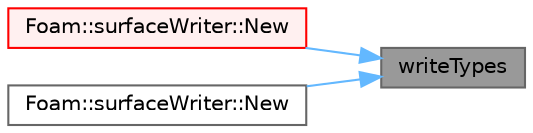 digraph "writeTypes"
{
 // LATEX_PDF_SIZE
  bgcolor="transparent";
  edge [fontname=Helvetica,fontsize=10,labelfontname=Helvetica,labelfontsize=10];
  node [fontname=Helvetica,fontsize=10,shape=box,height=0.2,width=0.4];
  rankdir="RL";
  Node1 [id="Node000001",label="writeTypes",height=0.2,width=0.4,color="gray40", fillcolor="grey60", style="filled", fontcolor="black",tooltip=" "];
  Node1 -> Node2 [id="edge1_Node000001_Node000002",dir="back",color="steelblue1",style="solid",tooltip=" "];
  Node2 [id="Node000002",label="Foam::surfaceWriter::New",height=0.2,width=0.4,color="red", fillcolor="#FFF0F0", style="filled",URL="$classFoam_1_1surfaceWriter.html#a1feb24dd2161c11bc78d97934dd6908f",tooltip=" "];
  Node1 -> Node18 [id="edge2_Node000001_Node000018",dir="back",color="steelblue1",style="solid",tooltip=" "];
  Node18 [id="Node000018",label="Foam::surfaceWriter::New",height=0.2,width=0.4,color="grey40", fillcolor="white", style="filled",URL="$classFoam_1_1surfaceWriter.html#ac17af19d61dacb4257aa61a34e2b062e",tooltip=" "];
}
